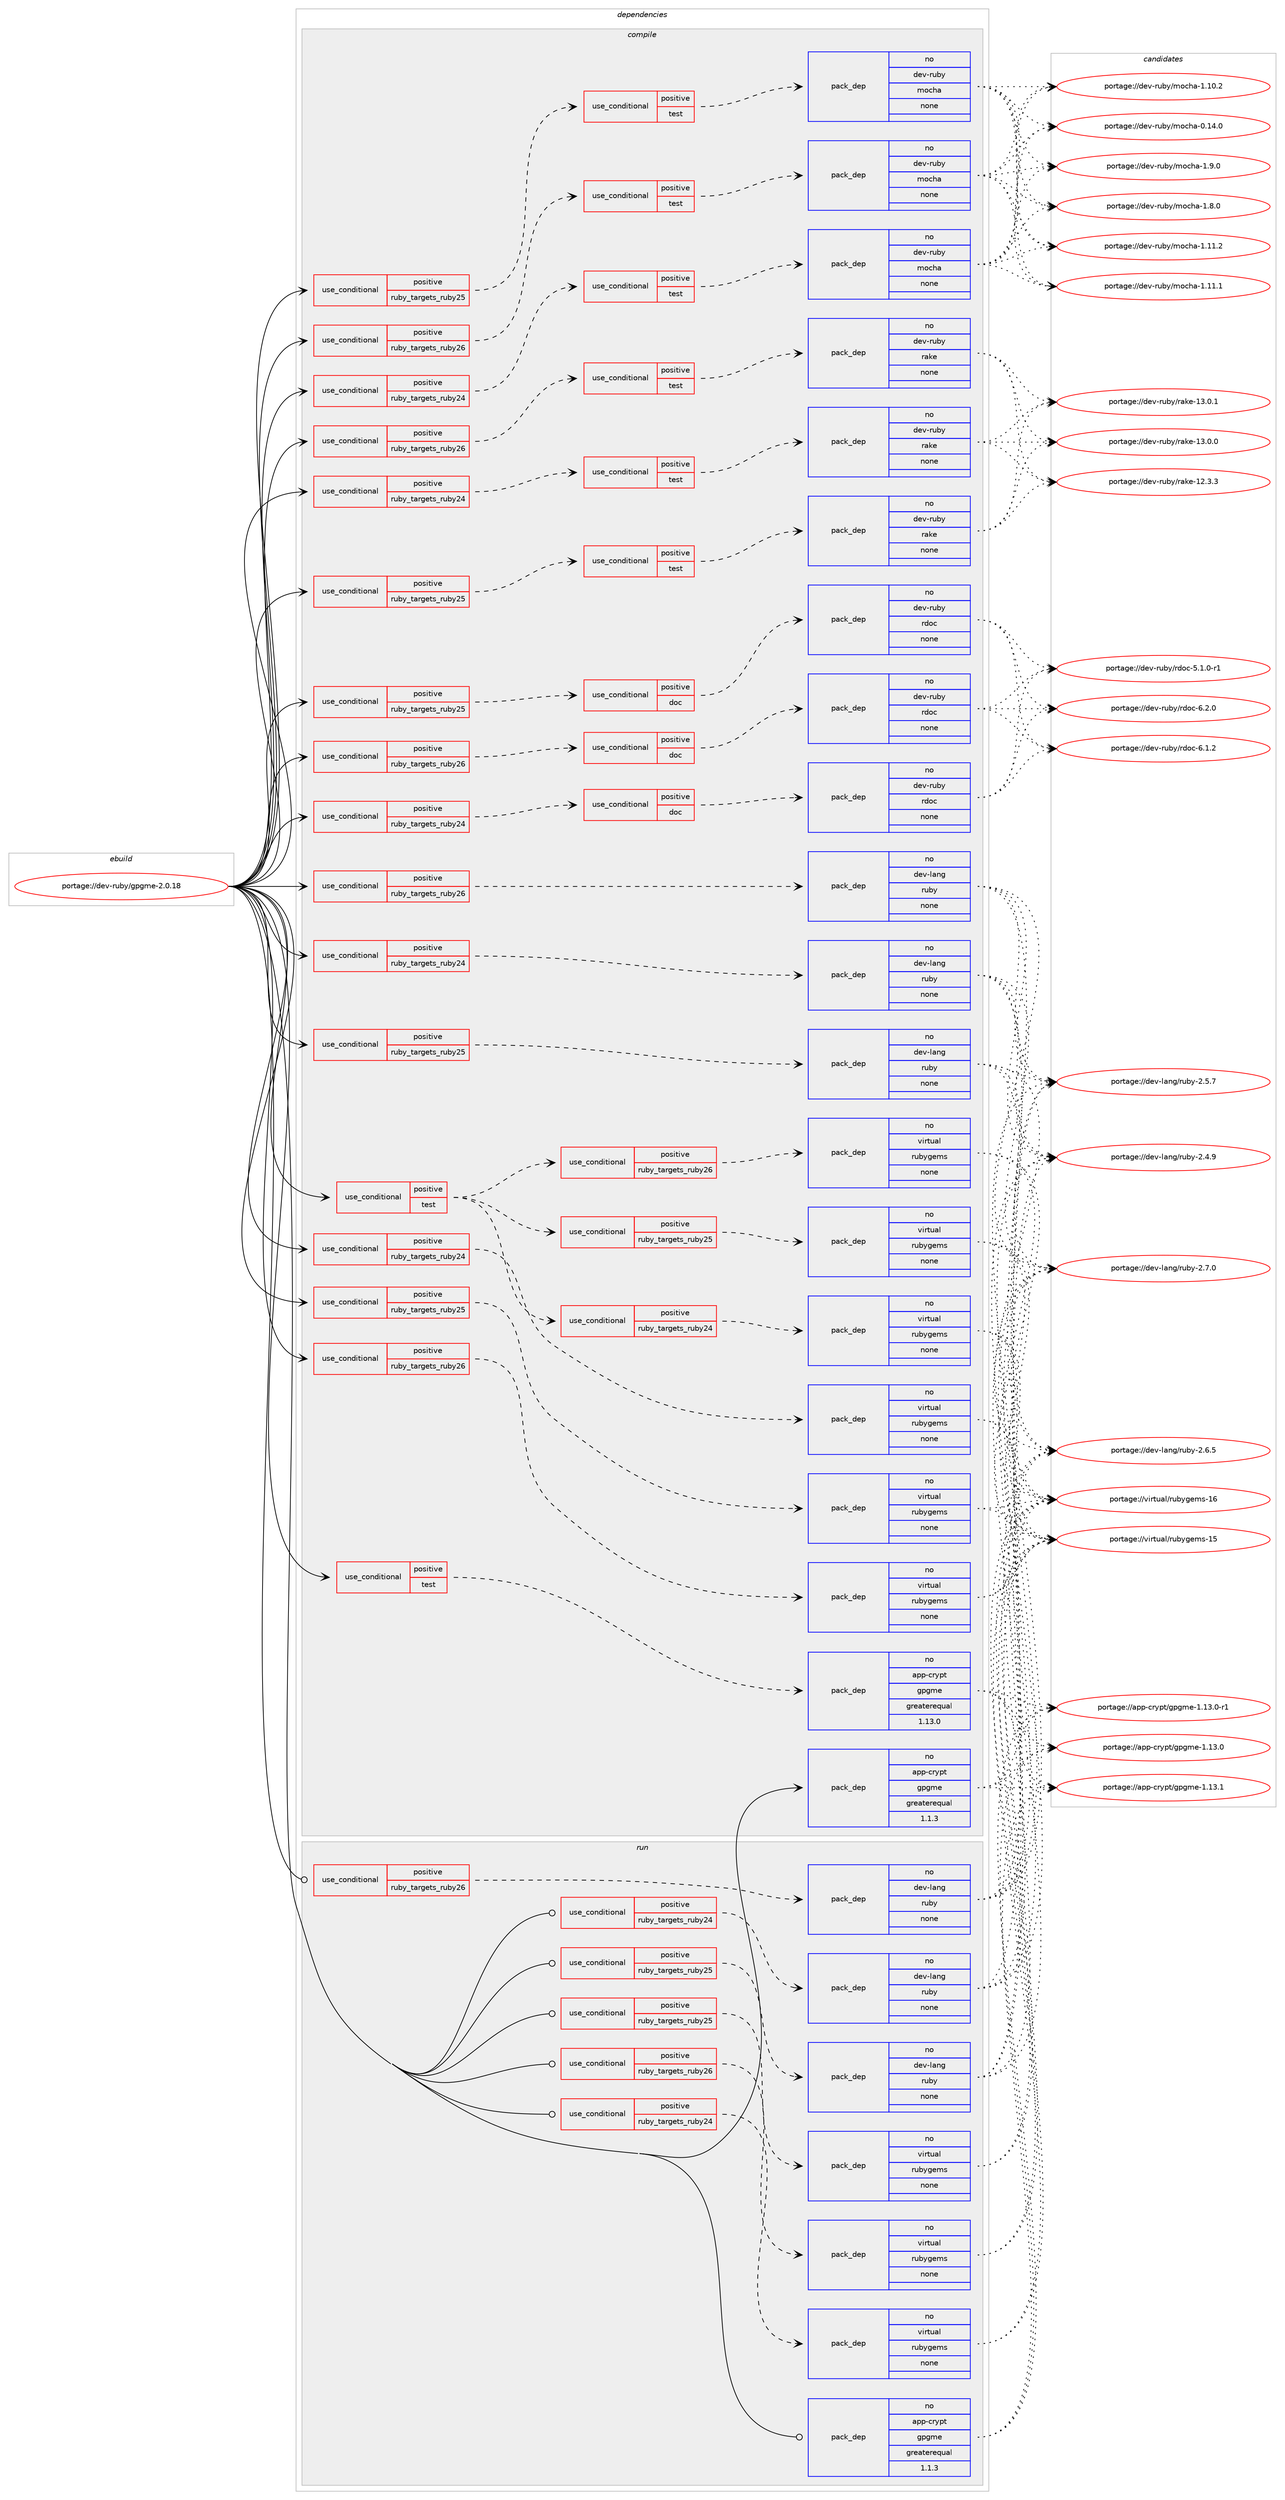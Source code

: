 digraph prolog {

# *************
# Graph options
# *************

newrank=true;
concentrate=true;
compound=true;
graph [rankdir=LR,fontname=Helvetica,fontsize=10,ranksep=1.5];#, ranksep=2.5, nodesep=0.2];
edge  [arrowhead=vee];
node  [fontname=Helvetica,fontsize=10];

# **********
# The ebuild
# **********

subgraph cluster_leftcol {
color=gray;
label=<<i>ebuild</i>>;
id [label="portage://dev-ruby/gpgme-2.0.18", color=red, width=4, href="../dev-ruby/gpgme-2.0.18.svg"];
}

# ****************
# The dependencies
# ****************

subgraph cluster_midcol {
color=gray;
label=<<i>dependencies</i>>;
subgraph cluster_compile {
fillcolor="#eeeeee";
style=filled;
label=<<i>compile</i>>;
subgraph cond86468 {
dependency354415 [label=<<TABLE BORDER="0" CELLBORDER="1" CELLSPACING="0" CELLPADDING="4"><TR><TD ROWSPAN="3" CELLPADDING="10">use_conditional</TD></TR><TR><TD>positive</TD></TR><TR><TD>ruby_targets_ruby24</TD></TR></TABLE>>, shape=none, color=red];
subgraph cond86469 {
dependency354416 [label=<<TABLE BORDER="0" CELLBORDER="1" CELLSPACING="0" CELLPADDING="4"><TR><TD ROWSPAN="3" CELLPADDING="10">use_conditional</TD></TR><TR><TD>positive</TD></TR><TR><TD>doc</TD></TR></TABLE>>, shape=none, color=red];
subgraph pack263134 {
dependency354417 [label=<<TABLE BORDER="0" CELLBORDER="1" CELLSPACING="0" CELLPADDING="4" WIDTH="220"><TR><TD ROWSPAN="6" CELLPADDING="30">pack_dep</TD></TR><TR><TD WIDTH="110">no</TD></TR><TR><TD>dev-ruby</TD></TR><TR><TD>rdoc</TD></TR><TR><TD>none</TD></TR><TR><TD></TD></TR></TABLE>>, shape=none, color=blue];
}
dependency354416:e -> dependency354417:w [weight=20,style="dashed",arrowhead="vee"];
}
dependency354415:e -> dependency354416:w [weight=20,style="dashed",arrowhead="vee"];
}
id:e -> dependency354415:w [weight=20,style="solid",arrowhead="vee"];
subgraph cond86470 {
dependency354418 [label=<<TABLE BORDER="0" CELLBORDER="1" CELLSPACING="0" CELLPADDING="4"><TR><TD ROWSPAN="3" CELLPADDING="10">use_conditional</TD></TR><TR><TD>positive</TD></TR><TR><TD>ruby_targets_ruby24</TD></TR></TABLE>>, shape=none, color=red];
subgraph cond86471 {
dependency354419 [label=<<TABLE BORDER="0" CELLBORDER="1" CELLSPACING="0" CELLPADDING="4"><TR><TD ROWSPAN="3" CELLPADDING="10">use_conditional</TD></TR><TR><TD>positive</TD></TR><TR><TD>test</TD></TR></TABLE>>, shape=none, color=red];
subgraph pack263135 {
dependency354420 [label=<<TABLE BORDER="0" CELLBORDER="1" CELLSPACING="0" CELLPADDING="4" WIDTH="220"><TR><TD ROWSPAN="6" CELLPADDING="30">pack_dep</TD></TR><TR><TD WIDTH="110">no</TD></TR><TR><TD>dev-ruby</TD></TR><TR><TD>mocha</TD></TR><TR><TD>none</TD></TR><TR><TD></TD></TR></TABLE>>, shape=none, color=blue];
}
dependency354419:e -> dependency354420:w [weight=20,style="dashed",arrowhead="vee"];
}
dependency354418:e -> dependency354419:w [weight=20,style="dashed",arrowhead="vee"];
}
id:e -> dependency354418:w [weight=20,style="solid",arrowhead="vee"];
subgraph cond86472 {
dependency354421 [label=<<TABLE BORDER="0" CELLBORDER="1" CELLSPACING="0" CELLPADDING="4"><TR><TD ROWSPAN="3" CELLPADDING="10">use_conditional</TD></TR><TR><TD>positive</TD></TR><TR><TD>ruby_targets_ruby24</TD></TR></TABLE>>, shape=none, color=red];
subgraph cond86473 {
dependency354422 [label=<<TABLE BORDER="0" CELLBORDER="1" CELLSPACING="0" CELLPADDING="4"><TR><TD ROWSPAN="3" CELLPADDING="10">use_conditional</TD></TR><TR><TD>positive</TD></TR><TR><TD>test</TD></TR></TABLE>>, shape=none, color=red];
subgraph pack263136 {
dependency354423 [label=<<TABLE BORDER="0" CELLBORDER="1" CELLSPACING="0" CELLPADDING="4" WIDTH="220"><TR><TD ROWSPAN="6" CELLPADDING="30">pack_dep</TD></TR><TR><TD WIDTH="110">no</TD></TR><TR><TD>dev-ruby</TD></TR><TR><TD>rake</TD></TR><TR><TD>none</TD></TR><TR><TD></TD></TR></TABLE>>, shape=none, color=blue];
}
dependency354422:e -> dependency354423:w [weight=20,style="dashed",arrowhead="vee"];
}
dependency354421:e -> dependency354422:w [weight=20,style="dashed",arrowhead="vee"];
}
id:e -> dependency354421:w [weight=20,style="solid",arrowhead="vee"];
subgraph cond86474 {
dependency354424 [label=<<TABLE BORDER="0" CELLBORDER="1" CELLSPACING="0" CELLPADDING="4"><TR><TD ROWSPAN="3" CELLPADDING="10">use_conditional</TD></TR><TR><TD>positive</TD></TR><TR><TD>ruby_targets_ruby24</TD></TR></TABLE>>, shape=none, color=red];
subgraph pack263137 {
dependency354425 [label=<<TABLE BORDER="0" CELLBORDER="1" CELLSPACING="0" CELLPADDING="4" WIDTH="220"><TR><TD ROWSPAN="6" CELLPADDING="30">pack_dep</TD></TR><TR><TD WIDTH="110">no</TD></TR><TR><TD>dev-lang</TD></TR><TR><TD>ruby</TD></TR><TR><TD>none</TD></TR><TR><TD></TD></TR></TABLE>>, shape=none, color=blue];
}
dependency354424:e -> dependency354425:w [weight=20,style="dashed",arrowhead="vee"];
}
id:e -> dependency354424:w [weight=20,style="solid",arrowhead="vee"];
subgraph cond86475 {
dependency354426 [label=<<TABLE BORDER="0" CELLBORDER="1" CELLSPACING="0" CELLPADDING="4"><TR><TD ROWSPAN="3" CELLPADDING="10">use_conditional</TD></TR><TR><TD>positive</TD></TR><TR><TD>ruby_targets_ruby24</TD></TR></TABLE>>, shape=none, color=red];
subgraph pack263138 {
dependency354427 [label=<<TABLE BORDER="0" CELLBORDER="1" CELLSPACING="0" CELLPADDING="4" WIDTH="220"><TR><TD ROWSPAN="6" CELLPADDING="30">pack_dep</TD></TR><TR><TD WIDTH="110">no</TD></TR><TR><TD>virtual</TD></TR><TR><TD>rubygems</TD></TR><TR><TD>none</TD></TR><TR><TD></TD></TR></TABLE>>, shape=none, color=blue];
}
dependency354426:e -> dependency354427:w [weight=20,style="dashed",arrowhead="vee"];
}
id:e -> dependency354426:w [weight=20,style="solid",arrowhead="vee"];
subgraph cond86476 {
dependency354428 [label=<<TABLE BORDER="0" CELLBORDER="1" CELLSPACING="0" CELLPADDING="4"><TR><TD ROWSPAN="3" CELLPADDING="10">use_conditional</TD></TR><TR><TD>positive</TD></TR><TR><TD>ruby_targets_ruby25</TD></TR></TABLE>>, shape=none, color=red];
subgraph cond86477 {
dependency354429 [label=<<TABLE BORDER="0" CELLBORDER="1" CELLSPACING="0" CELLPADDING="4"><TR><TD ROWSPAN="3" CELLPADDING="10">use_conditional</TD></TR><TR><TD>positive</TD></TR><TR><TD>doc</TD></TR></TABLE>>, shape=none, color=red];
subgraph pack263139 {
dependency354430 [label=<<TABLE BORDER="0" CELLBORDER="1" CELLSPACING="0" CELLPADDING="4" WIDTH="220"><TR><TD ROWSPAN="6" CELLPADDING="30">pack_dep</TD></TR><TR><TD WIDTH="110">no</TD></TR><TR><TD>dev-ruby</TD></TR><TR><TD>rdoc</TD></TR><TR><TD>none</TD></TR><TR><TD></TD></TR></TABLE>>, shape=none, color=blue];
}
dependency354429:e -> dependency354430:w [weight=20,style="dashed",arrowhead="vee"];
}
dependency354428:e -> dependency354429:w [weight=20,style="dashed",arrowhead="vee"];
}
id:e -> dependency354428:w [weight=20,style="solid",arrowhead="vee"];
subgraph cond86478 {
dependency354431 [label=<<TABLE BORDER="0" CELLBORDER="1" CELLSPACING="0" CELLPADDING="4"><TR><TD ROWSPAN="3" CELLPADDING="10">use_conditional</TD></TR><TR><TD>positive</TD></TR><TR><TD>ruby_targets_ruby25</TD></TR></TABLE>>, shape=none, color=red];
subgraph cond86479 {
dependency354432 [label=<<TABLE BORDER="0" CELLBORDER="1" CELLSPACING="0" CELLPADDING="4"><TR><TD ROWSPAN="3" CELLPADDING="10">use_conditional</TD></TR><TR><TD>positive</TD></TR><TR><TD>test</TD></TR></TABLE>>, shape=none, color=red];
subgraph pack263140 {
dependency354433 [label=<<TABLE BORDER="0" CELLBORDER="1" CELLSPACING="0" CELLPADDING="4" WIDTH="220"><TR><TD ROWSPAN="6" CELLPADDING="30">pack_dep</TD></TR><TR><TD WIDTH="110">no</TD></TR><TR><TD>dev-ruby</TD></TR><TR><TD>mocha</TD></TR><TR><TD>none</TD></TR><TR><TD></TD></TR></TABLE>>, shape=none, color=blue];
}
dependency354432:e -> dependency354433:w [weight=20,style="dashed",arrowhead="vee"];
}
dependency354431:e -> dependency354432:w [weight=20,style="dashed",arrowhead="vee"];
}
id:e -> dependency354431:w [weight=20,style="solid",arrowhead="vee"];
subgraph cond86480 {
dependency354434 [label=<<TABLE BORDER="0" CELLBORDER="1" CELLSPACING="0" CELLPADDING="4"><TR><TD ROWSPAN="3" CELLPADDING="10">use_conditional</TD></TR><TR><TD>positive</TD></TR><TR><TD>ruby_targets_ruby25</TD></TR></TABLE>>, shape=none, color=red];
subgraph cond86481 {
dependency354435 [label=<<TABLE BORDER="0" CELLBORDER="1" CELLSPACING="0" CELLPADDING="4"><TR><TD ROWSPAN="3" CELLPADDING="10">use_conditional</TD></TR><TR><TD>positive</TD></TR><TR><TD>test</TD></TR></TABLE>>, shape=none, color=red];
subgraph pack263141 {
dependency354436 [label=<<TABLE BORDER="0" CELLBORDER="1" CELLSPACING="0" CELLPADDING="4" WIDTH="220"><TR><TD ROWSPAN="6" CELLPADDING="30">pack_dep</TD></TR><TR><TD WIDTH="110">no</TD></TR><TR><TD>dev-ruby</TD></TR><TR><TD>rake</TD></TR><TR><TD>none</TD></TR><TR><TD></TD></TR></TABLE>>, shape=none, color=blue];
}
dependency354435:e -> dependency354436:w [weight=20,style="dashed",arrowhead="vee"];
}
dependency354434:e -> dependency354435:w [weight=20,style="dashed",arrowhead="vee"];
}
id:e -> dependency354434:w [weight=20,style="solid",arrowhead="vee"];
subgraph cond86482 {
dependency354437 [label=<<TABLE BORDER="0" CELLBORDER="1" CELLSPACING="0" CELLPADDING="4"><TR><TD ROWSPAN="3" CELLPADDING="10">use_conditional</TD></TR><TR><TD>positive</TD></TR><TR><TD>ruby_targets_ruby25</TD></TR></TABLE>>, shape=none, color=red];
subgraph pack263142 {
dependency354438 [label=<<TABLE BORDER="0" CELLBORDER="1" CELLSPACING="0" CELLPADDING="4" WIDTH="220"><TR><TD ROWSPAN="6" CELLPADDING="30">pack_dep</TD></TR><TR><TD WIDTH="110">no</TD></TR><TR><TD>dev-lang</TD></TR><TR><TD>ruby</TD></TR><TR><TD>none</TD></TR><TR><TD></TD></TR></TABLE>>, shape=none, color=blue];
}
dependency354437:e -> dependency354438:w [weight=20,style="dashed",arrowhead="vee"];
}
id:e -> dependency354437:w [weight=20,style="solid",arrowhead="vee"];
subgraph cond86483 {
dependency354439 [label=<<TABLE BORDER="0" CELLBORDER="1" CELLSPACING="0" CELLPADDING="4"><TR><TD ROWSPAN="3" CELLPADDING="10">use_conditional</TD></TR><TR><TD>positive</TD></TR><TR><TD>ruby_targets_ruby25</TD></TR></TABLE>>, shape=none, color=red];
subgraph pack263143 {
dependency354440 [label=<<TABLE BORDER="0" CELLBORDER="1" CELLSPACING="0" CELLPADDING="4" WIDTH="220"><TR><TD ROWSPAN="6" CELLPADDING="30">pack_dep</TD></TR><TR><TD WIDTH="110">no</TD></TR><TR><TD>virtual</TD></TR><TR><TD>rubygems</TD></TR><TR><TD>none</TD></TR><TR><TD></TD></TR></TABLE>>, shape=none, color=blue];
}
dependency354439:e -> dependency354440:w [weight=20,style="dashed",arrowhead="vee"];
}
id:e -> dependency354439:w [weight=20,style="solid",arrowhead="vee"];
subgraph cond86484 {
dependency354441 [label=<<TABLE BORDER="0" CELLBORDER="1" CELLSPACING="0" CELLPADDING="4"><TR><TD ROWSPAN="3" CELLPADDING="10">use_conditional</TD></TR><TR><TD>positive</TD></TR><TR><TD>ruby_targets_ruby26</TD></TR></TABLE>>, shape=none, color=red];
subgraph cond86485 {
dependency354442 [label=<<TABLE BORDER="0" CELLBORDER="1" CELLSPACING="0" CELLPADDING="4"><TR><TD ROWSPAN="3" CELLPADDING="10">use_conditional</TD></TR><TR><TD>positive</TD></TR><TR><TD>doc</TD></TR></TABLE>>, shape=none, color=red];
subgraph pack263144 {
dependency354443 [label=<<TABLE BORDER="0" CELLBORDER="1" CELLSPACING="0" CELLPADDING="4" WIDTH="220"><TR><TD ROWSPAN="6" CELLPADDING="30">pack_dep</TD></TR><TR><TD WIDTH="110">no</TD></TR><TR><TD>dev-ruby</TD></TR><TR><TD>rdoc</TD></TR><TR><TD>none</TD></TR><TR><TD></TD></TR></TABLE>>, shape=none, color=blue];
}
dependency354442:e -> dependency354443:w [weight=20,style="dashed",arrowhead="vee"];
}
dependency354441:e -> dependency354442:w [weight=20,style="dashed",arrowhead="vee"];
}
id:e -> dependency354441:w [weight=20,style="solid",arrowhead="vee"];
subgraph cond86486 {
dependency354444 [label=<<TABLE BORDER="0" CELLBORDER="1" CELLSPACING="0" CELLPADDING="4"><TR><TD ROWSPAN="3" CELLPADDING="10">use_conditional</TD></TR><TR><TD>positive</TD></TR><TR><TD>ruby_targets_ruby26</TD></TR></TABLE>>, shape=none, color=red];
subgraph cond86487 {
dependency354445 [label=<<TABLE BORDER="0" CELLBORDER="1" CELLSPACING="0" CELLPADDING="4"><TR><TD ROWSPAN="3" CELLPADDING="10">use_conditional</TD></TR><TR><TD>positive</TD></TR><TR><TD>test</TD></TR></TABLE>>, shape=none, color=red];
subgraph pack263145 {
dependency354446 [label=<<TABLE BORDER="0" CELLBORDER="1" CELLSPACING="0" CELLPADDING="4" WIDTH="220"><TR><TD ROWSPAN="6" CELLPADDING="30">pack_dep</TD></TR><TR><TD WIDTH="110">no</TD></TR><TR><TD>dev-ruby</TD></TR><TR><TD>mocha</TD></TR><TR><TD>none</TD></TR><TR><TD></TD></TR></TABLE>>, shape=none, color=blue];
}
dependency354445:e -> dependency354446:w [weight=20,style="dashed",arrowhead="vee"];
}
dependency354444:e -> dependency354445:w [weight=20,style="dashed",arrowhead="vee"];
}
id:e -> dependency354444:w [weight=20,style="solid",arrowhead="vee"];
subgraph cond86488 {
dependency354447 [label=<<TABLE BORDER="0" CELLBORDER="1" CELLSPACING="0" CELLPADDING="4"><TR><TD ROWSPAN="3" CELLPADDING="10">use_conditional</TD></TR><TR><TD>positive</TD></TR><TR><TD>ruby_targets_ruby26</TD></TR></TABLE>>, shape=none, color=red];
subgraph cond86489 {
dependency354448 [label=<<TABLE BORDER="0" CELLBORDER="1" CELLSPACING="0" CELLPADDING="4"><TR><TD ROWSPAN="3" CELLPADDING="10">use_conditional</TD></TR><TR><TD>positive</TD></TR><TR><TD>test</TD></TR></TABLE>>, shape=none, color=red];
subgraph pack263146 {
dependency354449 [label=<<TABLE BORDER="0" CELLBORDER="1" CELLSPACING="0" CELLPADDING="4" WIDTH="220"><TR><TD ROWSPAN="6" CELLPADDING="30">pack_dep</TD></TR><TR><TD WIDTH="110">no</TD></TR><TR><TD>dev-ruby</TD></TR><TR><TD>rake</TD></TR><TR><TD>none</TD></TR><TR><TD></TD></TR></TABLE>>, shape=none, color=blue];
}
dependency354448:e -> dependency354449:w [weight=20,style="dashed",arrowhead="vee"];
}
dependency354447:e -> dependency354448:w [weight=20,style="dashed",arrowhead="vee"];
}
id:e -> dependency354447:w [weight=20,style="solid",arrowhead="vee"];
subgraph cond86490 {
dependency354450 [label=<<TABLE BORDER="0" CELLBORDER="1" CELLSPACING="0" CELLPADDING="4"><TR><TD ROWSPAN="3" CELLPADDING="10">use_conditional</TD></TR><TR><TD>positive</TD></TR><TR><TD>ruby_targets_ruby26</TD></TR></TABLE>>, shape=none, color=red];
subgraph pack263147 {
dependency354451 [label=<<TABLE BORDER="0" CELLBORDER="1" CELLSPACING="0" CELLPADDING="4" WIDTH="220"><TR><TD ROWSPAN="6" CELLPADDING="30">pack_dep</TD></TR><TR><TD WIDTH="110">no</TD></TR><TR><TD>dev-lang</TD></TR><TR><TD>ruby</TD></TR><TR><TD>none</TD></TR><TR><TD></TD></TR></TABLE>>, shape=none, color=blue];
}
dependency354450:e -> dependency354451:w [weight=20,style="dashed",arrowhead="vee"];
}
id:e -> dependency354450:w [weight=20,style="solid",arrowhead="vee"];
subgraph cond86491 {
dependency354452 [label=<<TABLE BORDER="0" CELLBORDER="1" CELLSPACING="0" CELLPADDING="4"><TR><TD ROWSPAN="3" CELLPADDING="10">use_conditional</TD></TR><TR><TD>positive</TD></TR><TR><TD>ruby_targets_ruby26</TD></TR></TABLE>>, shape=none, color=red];
subgraph pack263148 {
dependency354453 [label=<<TABLE BORDER="0" CELLBORDER="1" CELLSPACING="0" CELLPADDING="4" WIDTH="220"><TR><TD ROWSPAN="6" CELLPADDING="30">pack_dep</TD></TR><TR><TD WIDTH="110">no</TD></TR><TR><TD>virtual</TD></TR><TR><TD>rubygems</TD></TR><TR><TD>none</TD></TR><TR><TD></TD></TR></TABLE>>, shape=none, color=blue];
}
dependency354452:e -> dependency354453:w [weight=20,style="dashed",arrowhead="vee"];
}
id:e -> dependency354452:w [weight=20,style="solid",arrowhead="vee"];
subgraph cond86492 {
dependency354454 [label=<<TABLE BORDER="0" CELLBORDER="1" CELLSPACING="0" CELLPADDING="4"><TR><TD ROWSPAN="3" CELLPADDING="10">use_conditional</TD></TR><TR><TD>positive</TD></TR><TR><TD>test</TD></TR></TABLE>>, shape=none, color=red];
subgraph cond86493 {
dependency354455 [label=<<TABLE BORDER="0" CELLBORDER="1" CELLSPACING="0" CELLPADDING="4"><TR><TD ROWSPAN="3" CELLPADDING="10">use_conditional</TD></TR><TR><TD>positive</TD></TR><TR><TD>ruby_targets_ruby24</TD></TR></TABLE>>, shape=none, color=red];
subgraph pack263149 {
dependency354456 [label=<<TABLE BORDER="0" CELLBORDER="1" CELLSPACING="0" CELLPADDING="4" WIDTH="220"><TR><TD ROWSPAN="6" CELLPADDING="30">pack_dep</TD></TR><TR><TD WIDTH="110">no</TD></TR><TR><TD>virtual</TD></TR><TR><TD>rubygems</TD></TR><TR><TD>none</TD></TR><TR><TD></TD></TR></TABLE>>, shape=none, color=blue];
}
dependency354455:e -> dependency354456:w [weight=20,style="dashed",arrowhead="vee"];
}
dependency354454:e -> dependency354455:w [weight=20,style="dashed",arrowhead="vee"];
subgraph cond86494 {
dependency354457 [label=<<TABLE BORDER="0" CELLBORDER="1" CELLSPACING="0" CELLPADDING="4"><TR><TD ROWSPAN="3" CELLPADDING="10">use_conditional</TD></TR><TR><TD>positive</TD></TR><TR><TD>ruby_targets_ruby25</TD></TR></TABLE>>, shape=none, color=red];
subgraph pack263150 {
dependency354458 [label=<<TABLE BORDER="0" CELLBORDER="1" CELLSPACING="0" CELLPADDING="4" WIDTH="220"><TR><TD ROWSPAN="6" CELLPADDING="30">pack_dep</TD></TR><TR><TD WIDTH="110">no</TD></TR><TR><TD>virtual</TD></TR><TR><TD>rubygems</TD></TR><TR><TD>none</TD></TR><TR><TD></TD></TR></TABLE>>, shape=none, color=blue];
}
dependency354457:e -> dependency354458:w [weight=20,style="dashed",arrowhead="vee"];
}
dependency354454:e -> dependency354457:w [weight=20,style="dashed",arrowhead="vee"];
subgraph cond86495 {
dependency354459 [label=<<TABLE BORDER="0" CELLBORDER="1" CELLSPACING="0" CELLPADDING="4"><TR><TD ROWSPAN="3" CELLPADDING="10">use_conditional</TD></TR><TR><TD>positive</TD></TR><TR><TD>ruby_targets_ruby26</TD></TR></TABLE>>, shape=none, color=red];
subgraph pack263151 {
dependency354460 [label=<<TABLE BORDER="0" CELLBORDER="1" CELLSPACING="0" CELLPADDING="4" WIDTH="220"><TR><TD ROWSPAN="6" CELLPADDING="30">pack_dep</TD></TR><TR><TD WIDTH="110">no</TD></TR><TR><TD>virtual</TD></TR><TR><TD>rubygems</TD></TR><TR><TD>none</TD></TR><TR><TD></TD></TR></TABLE>>, shape=none, color=blue];
}
dependency354459:e -> dependency354460:w [weight=20,style="dashed",arrowhead="vee"];
}
dependency354454:e -> dependency354459:w [weight=20,style="dashed",arrowhead="vee"];
}
id:e -> dependency354454:w [weight=20,style="solid",arrowhead="vee"];
subgraph cond86496 {
dependency354461 [label=<<TABLE BORDER="0" CELLBORDER="1" CELLSPACING="0" CELLPADDING="4"><TR><TD ROWSPAN="3" CELLPADDING="10">use_conditional</TD></TR><TR><TD>positive</TD></TR><TR><TD>test</TD></TR></TABLE>>, shape=none, color=red];
subgraph pack263152 {
dependency354462 [label=<<TABLE BORDER="0" CELLBORDER="1" CELLSPACING="0" CELLPADDING="4" WIDTH="220"><TR><TD ROWSPAN="6" CELLPADDING="30">pack_dep</TD></TR><TR><TD WIDTH="110">no</TD></TR><TR><TD>app-crypt</TD></TR><TR><TD>gpgme</TD></TR><TR><TD>greaterequal</TD></TR><TR><TD>1.13.0</TD></TR></TABLE>>, shape=none, color=blue];
}
dependency354461:e -> dependency354462:w [weight=20,style="dashed",arrowhead="vee"];
}
id:e -> dependency354461:w [weight=20,style="solid",arrowhead="vee"];
subgraph pack263153 {
dependency354463 [label=<<TABLE BORDER="0" CELLBORDER="1" CELLSPACING="0" CELLPADDING="4" WIDTH="220"><TR><TD ROWSPAN="6" CELLPADDING="30">pack_dep</TD></TR><TR><TD WIDTH="110">no</TD></TR><TR><TD>app-crypt</TD></TR><TR><TD>gpgme</TD></TR><TR><TD>greaterequal</TD></TR><TR><TD>1.1.3</TD></TR></TABLE>>, shape=none, color=blue];
}
id:e -> dependency354463:w [weight=20,style="solid",arrowhead="vee"];
}
subgraph cluster_compileandrun {
fillcolor="#eeeeee";
style=filled;
label=<<i>compile and run</i>>;
}
subgraph cluster_run {
fillcolor="#eeeeee";
style=filled;
label=<<i>run</i>>;
subgraph cond86497 {
dependency354464 [label=<<TABLE BORDER="0" CELLBORDER="1" CELLSPACING="0" CELLPADDING="4"><TR><TD ROWSPAN="3" CELLPADDING="10">use_conditional</TD></TR><TR><TD>positive</TD></TR><TR><TD>ruby_targets_ruby24</TD></TR></TABLE>>, shape=none, color=red];
subgraph pack263154 {
dependency354465 [label=<<TABLE BORDER="0" CELLBORDER="1" CELLSPACING="0" CELLPADDING="4" WIDTH="220"><TR><TD ROWSPAN="6" CELLPADDING="30">pack_dep</TD></TR><TR><TD WIDTH="110">no</TD></TR><TR><TD>dev-lang</TD></TR><TR><TD>ruby</TD></TR><TR><TD>none</TD></TR><TR><TD></TD></TR></TABLE>>, shape=none, color=blue];
}
dependency354464:e -> dependency354465:w [weight=20,style="dashed",arrowhead="vee"];
}
id:e -> dependency354464:w [weight=20,style="solid",arrowhead="odot"];
subgraph cond86498 {
dependency354466 [label=<<TABLE BORDER="0" CELLBORDER="1" CELLSPACING="0" CELLPADDING="4"><TR><TD ROWSPAN="3" CELLPADDING="10">use_conditional</TD></TR><TR><TD>positive</TD></TR><TR><TD>ruby_targets_ruby24</TD></TR></TABLE>>, shape=none, color=red];
subgraph pack263155 {
dependency354467 [label=<<TABLE BORDER="0" CELLBORDER="1" CELLSPACING="0" CELLPADDING="4" WIDTH="220"><TR><TD ROWSPAN="6" CELLPADDING="30">pack_dep</TD></TR><TR><TD WIDTH="110">no</TD></TR><TR><TD>virtual</TD></TR><TR><TD>rubygems</TD></TR><TR><TD>none</TD></TR><TR><TD></TD></TR></TABLE>>, shape=none, color=blue];
}
dependency354466:e -> dependency354467:w [weight=20,style="dashed",arrowhead="vee"];
}
id:e -> dependency354466:w [weight=20,style="solid",arrowhead="odot"];
subgraph cond86499 {
dependency354468 [label=<<TABLE BORDER="0" CELLBORDER="1" CELLSPACING="0" CELLPADDING="4"><TR><TD ROWSPAN="3" CELLPADDING="10">use_conditional</TD></TR><TR><TD>positive</TD></TR><TR><TD>ruby_targets_ruby25</TD></TR></TABLE>>, shape=none, color=red];
subgraph pack263156 {
dependency354469 [label=<<TABLE BORDER="0" CELLBORDER="1" CELLSPACING="0" CELLPADDING="4" WIDTH="220"><TR><TD ROWSPAN="6" CELLPADDING="30">pack_dep</TD></TR><TR><TD WIDTH="110">no</TD></TR><TR><TD>dev-lang</TD></TR><TR><TD>ruby</TD></TR><TR><TD>none</TD></TR><TR><TD></TD></TR></TABLE>>, shape=none, color=blue];
}
dependency354468:e -> dependency354469:w [weight=20,style="dashed",arrowhead="vee"];
}
id:e -> dependency354468:w [weight=20,style="solid",arrowhead="odot"];
subgraph cond86500 {
dependency354470 [label=<<TABLE BORDER="0" CELLBORDER="1" CELLSPACING="0" CELLPADDING="4"><TR><TD ROWSPAN="3" CELLPADDING="10">use_conditional</TD></TR><TR><TD>positive</TD></TR><TR><TD>ruby_targets_ruby25</TD></TR></TABLE>>, shape=none, color=red];
subgraph pack263157 {
dependency354471 [label=<<TABLE BORDER="0" CELLBORDER="1" CELLSPACING="0" CELLPADDING="4" WIDTH="220"><TR><TD ROWSPAN="6" CELLPADDING="30">pack_dep</TD></TR><TR><TD WIDTH="110">no</TD></TR><TR><TD>virtual</TD></TR><TR><TD>rubygems</TD></TR><TR><TD>none</TD></TR><TR><TD></TD></TR></TABLE>>, shape=none, color=blue];
}
dependency354470:e -> dependency354471:w [weight=20,style="dashed",arrowhead="vee"];
}
id:e -> dependency354470:w [weight=20,style="solid",arrowhead="odot"];
subgraph cond86501 {
dependency354472 [label=<<TABLE BORDER="0" CELLBORDER="1" CELLSPACING="0" CELLPADDING="4"><TR><TD ROWSPAN="3" CELLPADDING="10">use_conditional</TD></TR><TR><TD>positive</TD></TR><TR><TD>ruby_targets_ruby26</TD></TR></TABLE>>, shape=none, color=red];
subgraph pack263158 {
dependency354473 [label=<<TABLE BORDER="0" CELLBORDER="1" CELLSPACING="0" CELLPADDING="4" WIDTH="220"><TR><TD ROWSPAN="6" CELLPADDING="30">pack_dep</TD></TR><TR><TD WIDTH="110">no</TD></TR><TR><TD>dev-lang</TD></TR><TR><TD>ruby</TD></TR><TR><TD>none</TD></TR><TR><TD></TD></TR></TABLE>>, shape=none, color=blue];
}
dependency354472:e -> dependency354473:w [weight=20,style="dashed",arrowhead="vee"];
}
id:e -> dependency354472:w [weight=20,style="solid",arrowhead="odot"];
subgraph cond86502 {
dependency354474 [label=<<TABLE BORDER="0" CELLBORDER="1" CELLSPACING="0" CELLPADDING="4"><TR><TD ROWSPAN="3" CELLPADDING="10">use_conditional</TD></TR><TR><TD>positive</TD></TR><TR><TD>ruby_targets_ruby26</TD></TR></TABLE>>, shape=none, color=red];
subgraph pack263159 {
dependency354475 [label=<<TABLE BORDER="0" CELLBORDER="1" CELLSPACING="0" CELLPADDING="4" WIDTH="220"><TR><TD ROWSPAN="6" CELLPADDING="30">pack_dep</TD></TR><TR><TD WIDTH="110">no</TD></TR><TR><TD>virtual</TD></TR><TR><TD>rubygems</TD></TR><TR><TD>none</TD></TR><TR><TD></TD></TR></TABLE>>, shape=none, color=blue];
}
dependency354474:e -> dependency354475:w [weight=20,style="dashed",arrowhead="vee"];
}
id:e -> dependency354474:w [weight=20,style="solid",arrowhead="odot"];
subgraph pack263160 {
dependency354476 [label=<<TABLE BORDER="0" CELLBORDER="1" CELLSPACING="0" CELLPADDING="4" WIDTH="220"><TR><TD ROWSPAN="6" CELLPADDING="30">pack_dep</TD></TR><TR><TD WIDTH="110">no</TD></TR><TR><TD>app-crypt</TD></TR><TR><TD>gpgme</TD></TR><TR><TD>greaterequal</TD></TR><TR><TD>1.1.3</TD></TR></TABLE>>, shape=none, color=blue];
}
id:e -> dependency354476:w [weight=20,style="solid",arrowhead="odot"];
}
}

# **************
# The candidates
# **************

subgraph cluster_choices {
rank=same;
color=gray;
label=<<i>candidates</i>>;

subgraph choice263134 {
color=black;
nodesep=1;
choice10010111845114117981214711410011199455446504648 [label="portage://dev-ruby/rdoc-6.2.0", color=red, width=4,href="../dev-ruby/rdoc-6.2.0.svg"];
choice10010111845114117981214711410011199455446494650 [label="portage://dev-ruby/rdoc-6.1.2", color=red, width=4,href="../dev-ruby/rdoc-6.1.2.svg"];
choice100101118451141179812147114100111994553464946484511449 [label="portage://dev-ruby/rdoc-5.1.0-r1", color=red, width=4,href="../dev-ruby/rdoc-5.1.0-r1.svg"];
dependency354417:e -> choice10010111845114117981214711410011199455446504648:w [style=dotted,weight="100"];
dependency354417:e -> choice10010111845114117981214711410011199455446494650:w [style=dotted,weight="100"];
dependency354417:e -> choice100101118451141179812147114100111994553464946484511449:w [style=dotted,weight="100"];
}
subgraph choice263135 {
color=black;
nodesep=1;
choice1001011184511411798121471091119910497454946574648 [label="portage://dev-ruby/mocha-1.9.0", color=red, width=4,href="../dev-ruby/mocha-1.9.0.svg"];
choice1001011184511411798121471091119910497454946564648 [label="portage://dev-ruby/mocha-1.8.0", color=red, width=4,href="../dev-ruby/mocha-1.8.0.svg"];
choice100101118451141179812147109111991049745494649494650 [label="portage://dev-ruby/mocha-1.11.2", color=red, width=4,href="../dev-ruby/mocha-1.11.2.svg"];
choice100101118451141179812147109111991049745494649494649 [label="portage://dev-ruby/mocha-1.11.1", color=red, width=4,href="../dev-ruby/mocha-1.11.1.svg"];
choice100101118451141179812147109111991049745494649484650 [label="portage://dev-ruby/mocha-1.10.2", color=red, width=4,href="../dev-ruby/mocha-1.10.2.svg"];
choice100101118451141179812147109111991049745484649524648 [label="portage://dev-ruby/mocha-0.14.0", color=red, width=4,href="../dev-ruby/mocha-0.14.0.svg"];
dependency354420:e -> choice1001011184511411798121471091119910497454946574648:w [style=dotted,weight="100"];
dependency354420:e -> choice1001011184511411798121471091119910497454946564648:w [style=dotted,weight="100"];
dependency354420:e -> choice100101118451141179812147109111991049745494649494650:w [style=dotted,weight="100"];
dependency354420:e -> choice100101118451141179812147109111991049745494649494649:w [style=dotted,weight="100"];
dependency354420:e -> choice100101118451141179812147109111991049745494649484650:w [style=dotted,weight="100"];
dependency354420:e -> choice100101118451141179812147109111991049745484649524648:w [style=dotted,weight="100"];
}
subgraph choice263136 {
color=black;
nodesep=1;
choice1001011184511411798121471149710710145495146484649 [label="portage://dev-ruby/rake-13.0.1", color=red, width=4,href="../dev-ruby/rake-13.0.1.svg"];
choice1001011184511411798121471149710710145495146484648 [label="portage://dev-ruby/rake-13.0.0", color=red, width=4,href="../dev-ruby/rake-13.0.0.svg"];
choice1001011184511411798121471149710710145495046514651 [label="portage://dev-ruby/rake-12.3.3", color=red, width=4,href="../dev-ruby/rake-12.3.3.svg"];
dependency354423:e -> choice1001011184511411798121471149710710145495146484649:w [style=dotted,weight="100"];
dependency354423:e -> choice1001011184511411798121471149710710145495146484648:w [style=dotted,weight="100"];
dependency354423:e -> choice1001011184511411798121471149710710145495046514651:w [style=dotted,weight="100"];
}
subgraph choice263137 {
color=black;
nodesep=1;
choice10010111845108971101034711411798121455046554648 [label="portage://dev-lang/ruby-2.7.0", color=red, width=4,href="../dev-lang/ruby-2.7.0.svg"];
choice10010111845108971101034711411798121455046544653 [label="portage://dev-lang/ruby-2.6.5", color=red, width=4,href="../dev-lang/ruby-2.6.5.svg"];
choice10010111845108971101034711411798121455046534655 [label="portage://dev-lang/ruby-2.5.7", color=red, width=4,href="../dev-lang/ruby-2.5.7.svg"];
choice10010111845108971101034711411798121455046524657 [label="portage://dev-lang/ruby-2.4.9", color=red, width=4,href="../dev-lang/ruby-2.4.9.svg"];
dependency354425:e -> choice10010111845108971101034711411798121455046554648:w [style=dotted,weight="100"];
dependency354425:e -> choice10010111845108971101034711411798121455046544653:w [style=dotted,weight="100"];
dependency354425:e -> choice10010111845108971101034711411798121455046534655:w [style=dotted,weight="100"];
dependency354425:e -> choice10010111845108971101034711411798121455046524657:w [style=dotted,weight="100"];
}
subgraph choice263138 {
color=black;
nodesep=1;
choice118105114116117971084711411798121103101109115454954 [label="portage://virtual/rubygems-16", color=red, width=4,href="../virtual/rubygems-16.svg"];
choice118105114116117971084711411798121103101109115454953 [label="portage://virtual/rubygems-15", color=red, width=4,href="../virtual/rubygems-15.svg"];
dependency354427:e -> choice118105114116117971084711411798121103101109115454954:w [style=dotted,weight="100"];
dependency354427:e -> choice118105114116117971084711411798121103101109115454953:w [style=dotted,weight="100"];
}
subgraph choice263139 {
color=black;
nodesep=1;
choice10010111845114117981214711410011199455446504648 [label="portage://dev-ruby/rdoc-6.2.0", color=red, width=4,href="../dev-ruby/rdoc-6.2.0.svg"];
choice10010111845114117981214711410011199455446494650 [label="portage://dev-ruby/rdoc-6.1.2", color=red, width=4,href="../dev-ruby/rdoc-6.1.2.svg"];
choice100101118451141179812147114100111994553464946484511449 [label="portage://dev-ruby/rdoc-5.1.0-r1", color=red, width=4,href="../dev-ruby/rdoc-5.1.0-r1.svg"];
dependency354430:e -> choice10010111845114117981214711410011199455446504648:w [style=dotted,weight="100"];
dependency354430:e -> choice10010111845114117981214711410011199455446494650:w [style=dotted,weight="100"];
dependency354430:e -> choice100101118451141179812147114100111994553464946484511449:w [style=dotted,weight="100"];
}
subgraph choice263140 {
color=black;
nodesep=1;
choice1001011184511411798121471091119910497454946574648 [label="portage://dev-ruby/mocha-1.9.0", color=red, width=4,href="../dev-ruby/mocha-1.9.0.svg"];
choice1001011184511411798121471091119910497454946564648 [label="portage://dev-ruby/mocha-1.8.0", color=red, width=4,href="../dev-ruby/mocha-1.8.0.svg"];
choice100101118451141179812147109111991049745494649494650 [label="portage://dev-ruby/mocha-1.11.2", color=red, width=4,href="../dev-ruby/mocha-1.11.2.svg"];
choice100101118451141179812147109111991049745494649494649 [label="portage://dev-ruby/mocha-1.11.1", color=red, width=4,href="../dev-ruby/mocha-1.11.1.svg"];
choice100101118451141179812147109111991049745494649484650 [label="portage://dev-ruby/mocha-1.10.2", color=red, width=4,href="../dev-ruby/mocha-1.10.2.svg"];
choice100101118451141179812147109111991049745484649524648 [label="portage://dev-ruby/mocha-0.14.0", color=red, width=4,href="../dev-ruby/mocha-0.14.0.svg"];
dependency354433:e -> choice1001011184511411798121471091119910497454946574648:w [style=dotted,weight="100"];
dependency354433:e -> choice1001011184511411798121471091119910497454946564648:w [style=dotted,weight="100"];
dependency354433:e -> choice100101118451141179812147109111991049745494649494650:w [style=dotted,weight="100"];
dependency354433:e -> choice100101118451141179812147109111991049745494649494649:w [style=dotted,weight="100"];
dependency354433:e -> choice100101118451141179812147109111991049745494649484650:w [style=dotted,weight="100"];
dependency354433:e -> choice100101118451141179812147109111991049745484649524648:w [style=dotted,weight="100"];
}
subgraph choice263141 {
color=black;
nodesep=1;
choice1001011184511411798121471149710710145495146484649 [label="portage://dev-ruby/rake-13.0.1", color=red, width=4,href="../dev-ruby/rake-13.0.1.svg"];
choice1001011184511411798121471149710710145495146484648 [label="portage://dev-ruby/rake-13.0.0", color=red, width=4,href="../dev-ruby/rake-13.0.0.svg"];
choice1001011184511411798121471149710710145495046514651 [label="portage://dev-ruby/rake-12.3.3", color=red, width=4,href="../dev-ruby/rake-12.3.3.svg"];
dependency354436:e -> choice1001011184511411798121471149710710145495146484649:w [style=dotted,weight="100"];
dependency354436:e -> choice1001011184511411798121471149710710145495146484648:w [style=dotted,weight="100"];
dependency354436:e -> choice1001011184511411798121471149710710145495046514651:w [style=dotted,weight="100"];
}
subgraph choice263142 {
color=black;
nodesep=1;
choice10010111845108971101034711411798121455046554648 [label="portage://dev-lang/ruby-2.7.0", color=red, width=4,href="../dev-lang/ruby-2.7.0.svg"];
choice10010111845108971101034711411798121455046544653 [label="portage://dev-lang/ruby-2.6.5", color=red, width=4,href="../dev-lang/ruby-2.6.5.svg"];
choice10010111845108971101034711411798121455046534655 [label="portage://dev-lang/ruby-2.5.7", color=red, width=4,href="../dev-lang/ruby-2.5.7.svg"];
choice10010111845108971101034711411798121455046524657 [label="portage://dev-lang/ruby-2.4.9", color=red, width=4,href="../dev-lang/ruby-2.4.9.svg"];
dependency354438:e -> choice10010111845108971101034711411798121455046554648:w [style=dotted,weight="100"];
dependency354438:e -> choice10010111845108971101034711411798121455046544653:w [style=dotted,weight="100"];
dependency354438:e -> choice10010111845108971101034711411798121455046534655:w [style=dotted,weight="100"];
dependency354438:e -> choice10010111845108971101034711411798121455046524657:w [style=dotted,weight="100"];
}
subgraph choice263143 {
color=black;
nodesep=1;
choice118105114116117971084711411798121103101109115454954 [label="portage://virtual/rubygems-16", color=red, width=4,href="../virtual/rubygems-16.svg"];
choice118105114116117971084711411798121103101109115454953 [label="portage://virtual/rubygems-15", color=red, width=4,href="../virtual/rubygems-15.svg"];
dependency354440:e -> choice118105114116117971084711411798121103101109115454954:w [style=dotted,weight="100"];
dependency354440:e -> choice118105114116117971084711411798121103101109115454953:w [style=dotted,weight="100"];
}
subgraph choice263144 {
color=black;
nodesep=1;
choice10010111845114117981214711410011199455446504648 [label="portage://dev-ruby/rdoc-6.2.0", color=red, width=4,href="../dev-ruby/rdoc-6.2.0.svg"];
choice10010111845114117981214711410011199455446494650 [label="portage://dev-ruby/rdoc-6.1.2", color=red, width=4,href="../dev-ruby/rdoc-6.1.2.svg"];
choice100101118451141179812147114100111994553464946484511449 [label="portage://dev-ruby/rdoc-5.1.0-r1", color=red, width=4,href="../dev-ruby/rdoc-5.1.0-r1.svg"];
dependency354443:e -> choice10010111845114117981214711410011199455446504648:w [style=dotted,weight="100"];
dependency354443:e -> choice10010111845114117981214711410011199455446494650:w [style=dotted,weight="100"];
dependency354443:e -> choice100101118451141179812147114100111994553464946484511449:w [style=dotted,weight="100"];
}
subgraph choice263145 {
color=black;
nodesep=1;
choice1001011184511411798121471091119910497454946574648 [label="portage://dev-ruby/mocha-1.9.0", color=red, width=4,href="../dev-ruby/mocha-1.9.0.svg"];
choice1001011184511411798121471091119910497454946564648 [label="portage://dev-ruby/mocha-1.8.0", color=red, width=4,href="../dev-ruby/mocha-1.8.0.svg"];
choice100101118451141179812147109111991049745494649494650 [label="portage://dev-ruby/mocha-1.11.2", color=red, width=4,href="../dev-ruby/mocha-1.11.2.svg"];
choice100101118451141179812147109111991049745494649494649 [label="portage://dev-ruby/mocha-1.11.1", color=red, width=4,href="../dev-ruby/mocha-1.11.1.svg"];
choice100101118451141179812147109111991049745494649484650 [label="portage://dev-ruby/mocha-1.10.2", color=red, width=4,href="../dev-ruby/mocha-1.10.2.svg"];
choice100101118451141179812147109111991049745484649524648 [label="portage://dev-ruby/mocha-0.14.0", color=red, width=4,href="../dev-ruby/mocha-0.14.0.svg"];
dependency354446:e -> choice1001011184511411798121471091119910497454946574648:w [style=dotted,weight="100"];
dependency354446:e -> choice1001011184511411798121471091119910497454946564648:w [style=dotted,weight="100"];
dependency354446:e -> choice100101118451141179812147109111991049745494649494650:w [style=dotted,weight="100"];
dependency354446:e -> choice100101118451141179812147109111991049745494649494649:w [style=dotted,weight="100"];
dependency354446:e -> choice100101118451141179812147109111991049745494649484650:w [style=dotted,weight="100"];
dependency354446:e -> choice100101118451141179812147109111991049745484649524648:w [style=dotted,weight="100"];
}
subgraph choice263146 {
color=black;
nodesep=1;
choice1001011184511411798121471149710710145495146484649 [label="portage://dev-ruby/rake-13.0.1", color=red, width=4,href="../dev-ruby/rake-13.0.1.svg"];
choice1001011184511411798121471149710710145495146484648 [label="portage://dev-ruby/rake-13.0.0", color=red, width=4,href="../dev-ruby/rake-13.0.0.svg"];
choice1001011184511411798121471149710710145495046514651 [label="portage://dev-ruby/rake-12.3.3", color=red, width=4,href="../dev-ruby/rake-12.3.3.svg"];
dependency354449:e -> choice1001011184511411798121471149710710145495146484649:w [style=dotted,weight="100"];
dependency354449:e -> choice1001011184511411798121471149710710145495146484648:w [style=dotted,weight="100"];
dependency354449:e -> choice1001011184511411798121471149710710145495046514651:w [style=dotted,weight="100"];
}
subgraph choice263147 {
color=black;
nodesep=1;
choice10010111845108971101034711411798121455046554648 [label="portage://dev-lang/ruby-2.7.0", color=red, width=4,href="../dev-lang/ruby-2.7.0.svg"];
choice10010111845108971101034711411798121455046544653 [label="portage://dev-lang/ruby-2.6.5", color=red, width=4,href="../dev-lang/ruby-2.6.5.svg"];
choice10010111845108971101034711411798121455046534655 [label="portage://dev-lang/ruby-2.5.7", color=red, width=4,href="../dev-lang/ruby-2.5.7.svg"];
choice10010111845108971101034711411798121455046524657 [label="portage://dev-lang/ruby-2.4.9", color=red, width=4,href="../dev-lang/ruby-2.4.9.svg"];
dependency354451:e -> choice10010111845108971101034711411798121455046554648:w [style=dotted,weight="100"];
dependency354451:e -> choice10010111845108971101034711411798121455046544653:w [style=dotted,weight="100"];
dependency354451:e -> choice10010111845108971101034711411798121455046534655:w [style=dotted,weight="100"];
dependency354451:e -> choice10010111845108971101034711411798121455046524657:w [style=dotted,weight="100"];
}
subgraph choice263148 {
color=black;
nodesep=1;
choice118105114116117971084711411798121103101109115454954 [label="portage://virtual/rubygems-16", color=red, width=4,href="../virtual/rubygems-16.svg"];
choice118105114116117971084711411798121103101109115454953 [label="portage://virtual/rubygems-15", color=red, width=4,href="../virtual/rubygems-15.svg"];
dependency354453:e -> choice118105114116117971084711411798121103101109115454954:w [style=dotted,weight="100"];
dependency354453:e -> choice118105114116117971084711411798121103101109115454953:w [style=dotted,weight="100"];
}
subgraph choice263149 {
color=black;
nodesep=1;
choice118105114116117971084711411798121103101109115454954 [label="portage://virtual/rubygems-16", color=red, width=4,href="../virtual/rubygems-16.svg"];
choice118105114116117971084711411798121103101109115454953 [label="portage://virtual/rubygems-15", color=red, width=4,href="../virtual/rubygems-15.svg"];
dependency354456:e -> choice118105114116117971084711411798121103101109115454954:w [style=dotted,weight="100"];
dependency354456:e -> choice118105114116117971084711411798121103101109115454953:w [style=dotted,weight="100"];
}
subgraph choice263150 {
color=black;
nodesep=1;
choice118105114116117971084711411798121103101109115454954 [label="portage://virtual/rubygems-16", color=red, width=4,href="../virtual/rubygems-16.svg"];
choice118105114116117971084711411798121103101109115454953 [label="portage://virtual/rubygems-15", color=red, width=4,href="../virtual/rubygems-15.svg"];
dependency354458:e -> choice118105114116117971084711411798121103101109115454954:w [style=dotted,weight="100"];
dependency354458:e -> choice118105114116117971084711411798121103101109115454953:w [style=dotted,weight="100"];
}
subgraph choice263151 {
color=black;
nodesep=1;
choice118105114116117971084711411798121103101109115454954 [label="portage://virtual/rubygems-16", color=red, width=4,href="../virtual/rubygems-16.svg"];
choice118105114116117971084711411798121103101109115454953 [label="portage://virtual/rubygems-15", color=red, width=4,href="../virtual/rubygems-15.svg"];
dependency354460:e -> choice118105114116117971084711411798121103101109115454954:w [style=dotted,weight="100"];
dependency354460:e -> choice118105114116117971084711411798121103101109115454953:w [style=dotted,weight="100"];
}
subgraph choice263152 {
color=black;
nodesep=1;
choice9711211245991141211121164710311210310910145494649514649 [label="portage://app-crypt/gpgme-1.13.1", color=red, width=4,href="../app-crypt/gpgme-1.13.1.svg"];
choice97112112459911412111211647103112103109101454946495146484511449 [label="portage://app-crypt/gpgme-1.13.0-r1", color=red, width=4,href="../app-crypt/gpgme-1.13.0-r1.svg"];
choice9711211245991141211121164710311210310910145494649514648 [label="portage://app-crypt/gpgme-1.13.0", color=red, width=4,href="../app-crypt/gpgme-1.13.0.svg"];
dependency354462:e -> choice9711211245991141211121164710311210310910145494649514649:w [style=dotted,weight="100"];
dependency354462:e -> choice97112112459911412111211647103112103109101454946495146484511449:w [style=dotted,weight="100"];
dependency354462:e -> choice9711211245991141211121164710311210310910145494649514648:w [style=dotted,weight="100"];
}
subgraph choice263153 {
color=black;
nodesep=1;
choice9711211245991141211121164710311210310910145494649514649 [label="portage://app-crypt/gpgme-1.13.1", color=red, width=4,href="../app-crypt/gpgme-1.13.1.svg"];
choice97112112459911412111211647103112103109101454946495146484511449 [label="portage://app-crypt/gpgme-1.13.0-r1", color=red, width=4,href="../app-crypt/gpgme-1.13.0-r1.svg"];
choice9711211245991141211121164710311210310910145494649514648 [label="portage://app-crypt/gpgme-1.13.0", color=red, width=4,href="../app-crypt/gpgme-1.13.0.svg"];
dependency354463:e -> choice9711211245991141211121164710311210310910145494649514649:w [style=dotted,weight="100"];
dependency354463:e -> choice97112112459911412111211647103112103109101454946495146484511449:w [style=dotted,weight="100"];
dependency354463:e -> choice9711211245991141211121164710311210310910145494649514648:w [style=dotted,weight="100"];
}
subgraph choice263154 {
color=black;
nodesep=1;
choice10010111845108971101034711411798121455046554648 [label="portage://dev-lang/ruby-2.7.0", color=red, width=4,href="../dev-lang/ruby-2.7.0.svg"];
choice10010111845108971101034711411798121455046544653 [label="portage://dev-lang/ruby-2.6.5", color=red, width=4,href="../dev-lang/ruby-2.6.5.svg"];
choice10010111845108971101034711411798121455046534655 [label="portage://dev-lang/ruby-2.5.7", color=red, width=4,href="../dev-lang/ruby-2.5.7.svg"];
choice10010111845108971101034711411798121455046524657 [label="portage://dev-lang/ruby-2.4.9", color=red, width=4,href="../dev-lang/ruby-2.4.9.svg"];
dependency354465:e -> choice10010111845108971101034711411798121455046554648:w [style=dotted,weight="100"];
dependency354465:e -> choice10010111845108971101034711411798121455046544653:w [style=dotted,weight="100"];
dependency354465:e -> choice10010111845108971101034711411798121455046534655:w [style=dotted,weight="100"];
dependency354465:e -> choice10010111845108971101034711411798121455046524657:w [style=dotted,weight="100"];
}
subgraph choice263155 {
color=black;
nodesep=1;
choice118105114116117971084711411798121103101109115454954 [label="portage://virtual/rubygems-16", color=red, width=4,href="../virtual/rubygems-16.svg"];
choice118105114116117971084711411798121103101109115454953 [label="portage://virtual/rubygems-15", color=red, width=4,href="../virtual/rubygems-15.svg"];
dependency354467:e -> choice118105114116117971084711411798121103101109115454954:w [style=dotted,weight="100"];
dependency354467:e -> choice118105114116117971084711411798121103101109115454953:w [style=dotted,weight="100"];
}
subgraph choice263156 {
color=black;
nodesep=1;
choice10010111845108971101034711411798121455046554648 [label="portage://dev-lang/ruby-2.7.0", color=red, width=4,href="../dev-lang/ruby-2.7.0.svg"];
choice10010111845108971101034711411798121455046544653 [label="portage://dev-lang/ruby-2.6.5", color=red, width=4,href="../dev-lang/ruby-2.6.5.svg"];
choice10010111845108971101034711411798121455046534655 [label="portage://dev-lang/ruby-2.5.7", color=red, width=4,href="../dev-lang/ruby-2.5.7.svg"];
choice10010111845108971101034711411798121455046524657 [label="portage://dev-lang/ruby-2.4.9", color=red, width=4,href="../dev-lang/ruby-2.4.9.svg"];
dependency354469:e -> choice10010111845108971101034711411798121455046554648:w [style=dotted,weight="100"];
dependency354469:e -> choice10010111845108971101034711411798121455046544653:w [style=dotted,weight="100"];
dependency354469:e -> choice10010111845108971101034711411798121455046534655:w [style=dotted,weight="100"];
dependency354469:e -> choice10010111845108971101034711411798121455046524657:w [style=dotted,weight="100"];
}
subgraph choice263157 {
color=black;
nodesep=1;
choice118105114116117971084711411798121103101109115454954 [label="portage://virtual/rubygems-16", color=red, width=4,href="../virtual/rubygems-16.svg"];
choice118105114116117971084711411798121103101109115454953 [label="portage://virtual/rubygems-15", color=red, width=4,href="../virtual/rubygems-15.svg"];
dependency354471:e -> choice118105114116117971084711411798121103101109115454954:w [style=dotted,weight="100"];
dependency354471:e -> choice118105114116117971084711411798121103101109115454953:w [style=dotted,weight="100"];
}
subgraph choice263158 {
color=black;
nodesep=1;
choice10010111845108971101034711411798121455046554648 [label="portage://dev-lang/ruby-2.7.0", color=red, width=4,href="../dev-lang/ruby-2.7.0.svg"];
choice10010111845108971101034711411798121455046544653 [label="portage://dev-lang/ruby-2.6.5", color=red, width=4,href="../dev-lang/ruby-2.6.5.svg"];
choice10010111845108971101034711411798121455046534655 [label="portage://dev-lang/ruby-2.5.7", color=red, width=4,href="../dev-lang/ruby-2.5.7.svg"];
choice10010111845108971101034711411798121455046524657 [label="portage://dev-lang/ruby-2.4.9", color=red, width=4,href="../dev-lang/ruby-2.4.9.svg"];
dependency354473:e -> choice10010111845108971101034711411798121455046554648:w [style=dotted,weight="100"];
dependency354473:e -> choice10010111845108971101034711411798121455046544653:w [style=dotted,weight="100"];
dependency354473:e -> choice10010111845108971101034711411798121455046534655:w [style=dotted,weight="100"];
dependency354473:e -> choice10010111845108971101034711411798121455046524657:w [style=dotted,weight="100"];
}
subgraph choice263159 {
color=black;
nodesep=1;
choice118105114116117971084711411798121103101109115454954 [label="portage://virtual/rubygems-16", color=red, width=4,href="../virtual/rubygems-16.svg"];
choice118105114116117971084711411798121103101109115454953 [label="portage://virtual/rubygems-15", color=red, width=4,href="../virtual/rubygems-15.svg"];
dependency354475:e -> choice118105114116117971084711411798121103101109115454954:w [style=dotted,weight="100"];
dependency354475:e -> choice118105114116117971084711411798121103101109115454953:w [style=dotted,weight="100"];
}
subgraph choice263160 {
color=black;
nodesep=1;
choice9711211245991141211121164710311210310910145494649514649 [label="portage://app-crypt/gpgme-1.13.1", color=red, width=4,href="../app-crypt/gpgme-1.13.1.svg"];
choice97112112459911412111211647103112103109101454946495146484511449 [label="portage://app-crypt/gpgme-1.13.0-r1", color=red, width=4,href="../app-crypt/gpgme-1.13.0-r1.svg"];
choice9711211245991141211121164710311210310910145494649514648 [label="portage://app-crypt/gpgme-1.13.0", color=red, width=4,href="../app-crypt/gpgme-1.13.0.svg"];
dependency354476:e -> choice9711211245991141211121164710311210310910145494649514649:w [style=dotted,weight="100"];
dependency354476:e -> choice97112112459911412111211647103112103109101454946495146484511449:w [style=dotted,weight="100"];
dependency354476:e -> choice9711211245991141211121164710311210310910145494649514648:w [style=dotted,weight="100"];
}
}

}
